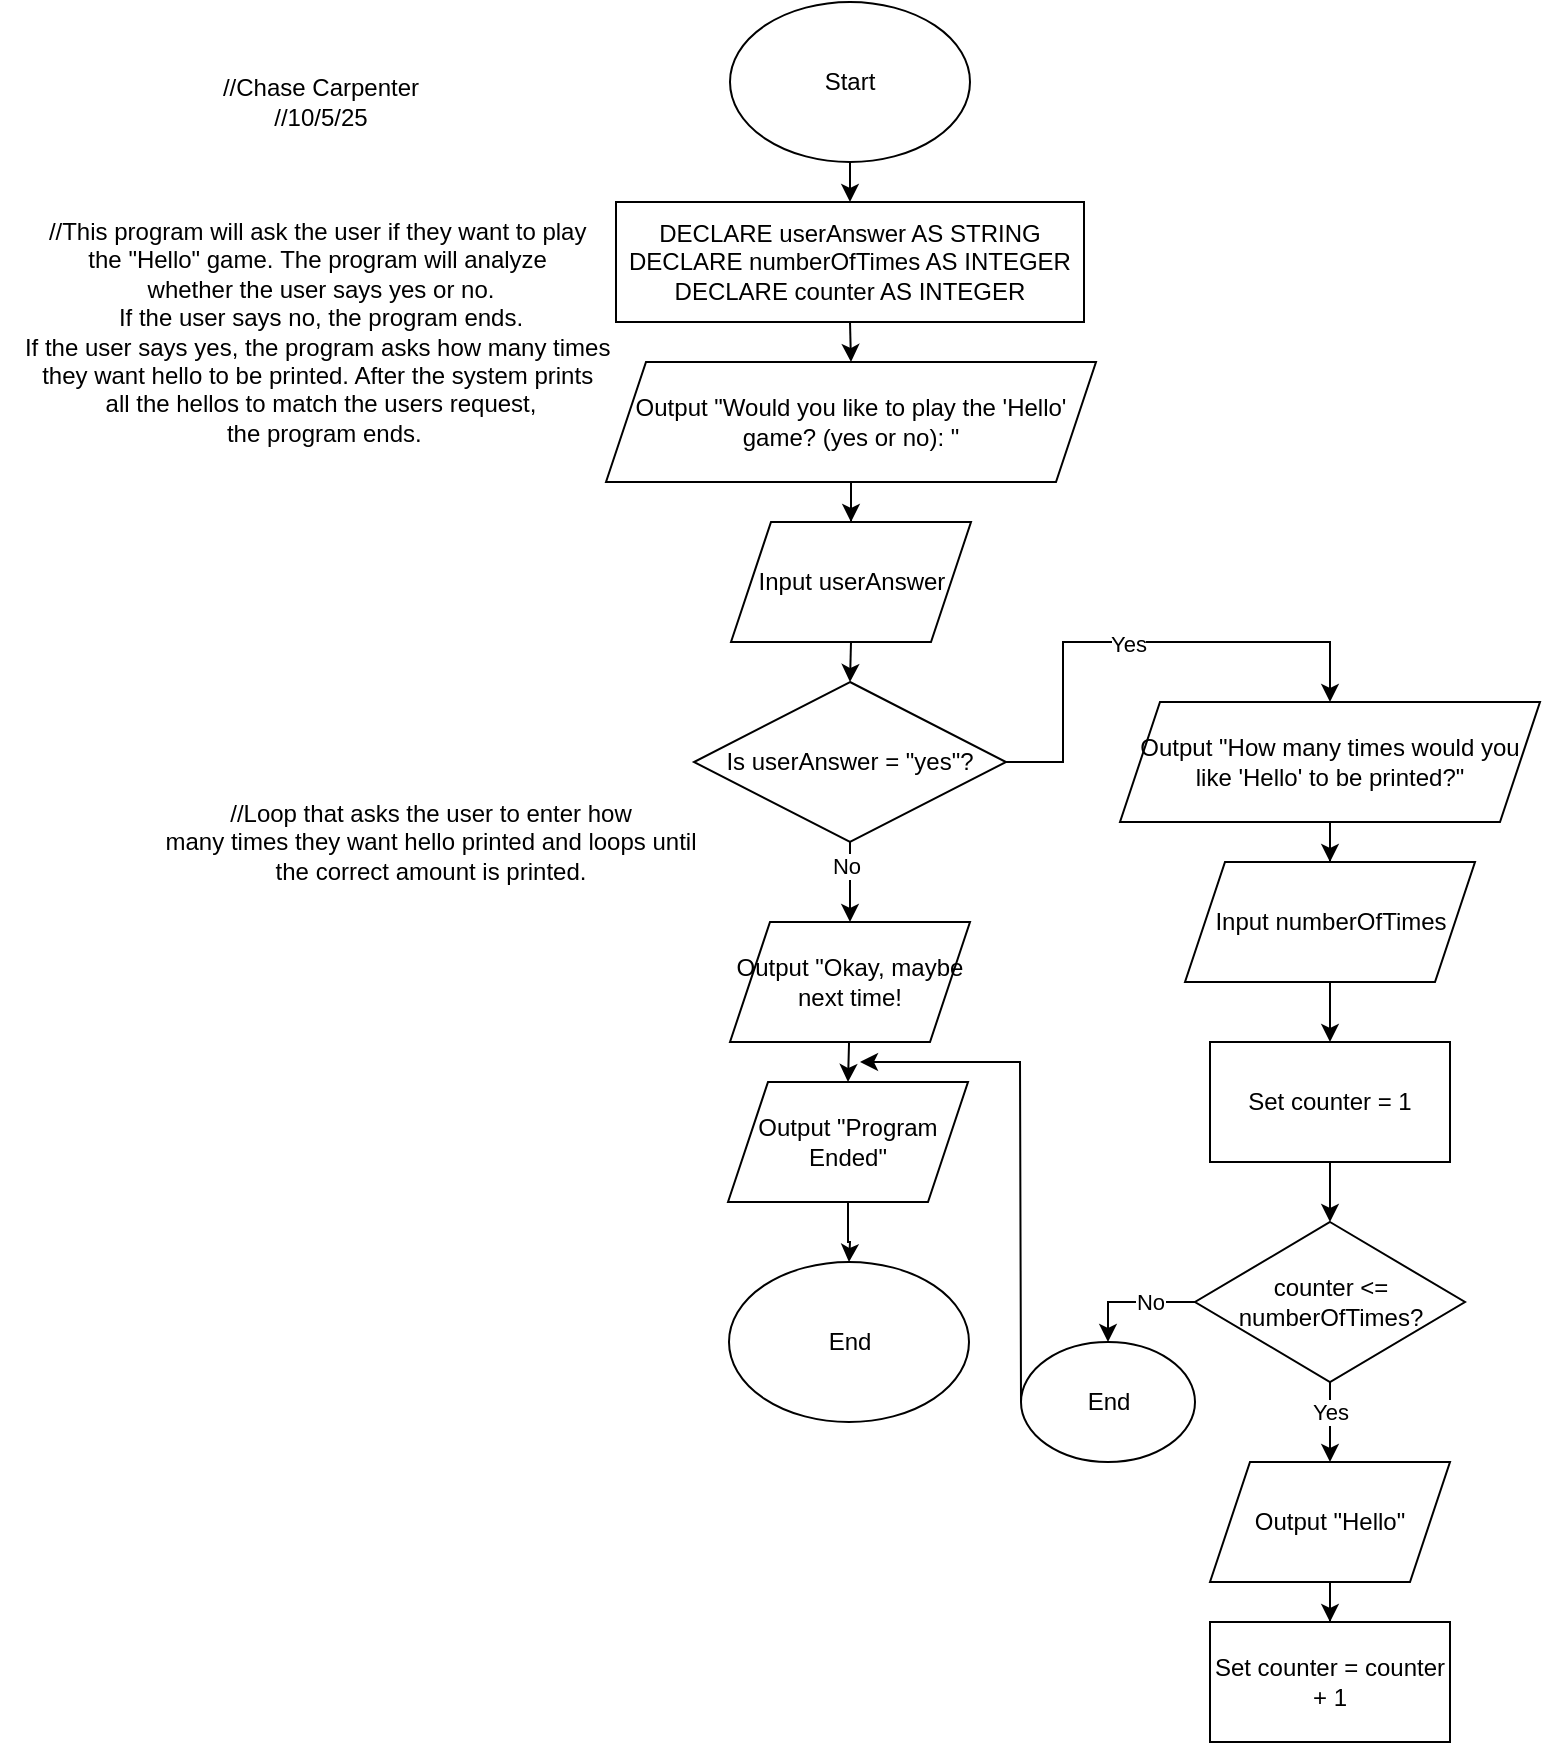 <mxfile version="28.0.6">
  <diagram name="Page-1" id="GoRuliaFGOkzSjrXhK7o">
    <mxGraphModel dx="2066" dy="1201" grid="1" gridSize="10" guides="1" tooltips="1" connect="1" arrows="1" fold="1" page="1" pageScale="1" pageWidth="850" pageHeight="1100" math="0" shadow="0">
      <root>
        <mxCell id="0" />
        <mxCell id="1" parent="0" />
        <mxCell id="vxhoonB1blcbfgKh1ONd-7" style="edgeStyle=orthogonalEdgeStyle;rounded=0;orthogonalLoop=1;jettySize=auto;html=1;exitX=0.5;exitY=1;exitDx=0;exitDy=0;entryX=0.5;entryY=0;entryDx=0;entryDy=0;" edge="1" parent="1" source="vxhoonB1blcbfgKh1ONd-1" target="vxhoonB1blcbfgKh1ONd-6">
          <mxGeometry relative="1" as="geometry" />
        </mxCell>
        <mxCell id="vxhoonB1blcbfgKh1ONd-1" value="Start" style="ellipse;whiteSpace=wrap;html=1;" vertex="1" parent="1">
          <mxGeometry x="365" y="80" width="120" height="80" as="geometry" />
        </mxCell>
        <mxCell id="vxhoonB1blcbfgKh1ONd-5" value="" style="edgeStyle=orthogonalEdgeStyle;rounded=0;orthogonalLoop=1;jettySize=auto;html=1;" edge="1" parent="1" source="vxhoonB1blcbfgKh1ONd-2" target="vxhoonB1blcbfgKh1ONd-4">
          <mxGeometry relative="1" as="geometry" />
        </mxCell>
        <mxCell id="vxhoonB1blcbfgKh1ONd-2" value="Output &quot;Would you like to play the &#39;Hello&#39; game? (yes or no): &quot;" style="shape=parallelogram;perimeter=parallelogramPerimeter;whiteSpace=wrap;html=1;fixedSize=1;" vertex="1" parent="1">
          <mxGeometry x="303" y="260" width="245" height="60" as="geometry" />
        </mxCell>
        <mxCell id="vxhoonB1blcbfgKh1ONd-33" style="edgeStyle=orthogonalEdgeStyle;rounded=0;orthogonalLoop=1;jettySize=auto;html=1;exitX=0.5;exitY=1;exitDx=0;exitDy=0;entryX=0.5;entryY=0;entryDx=0;entryDy=0;" edge="1" parent="1" source="vxhoonB1blcbfgKh1ONd-4" target="vxhoonB1blcbfgKh1ONd-9">
          <mxGeometry relative="1" as="geometry" />
        </mxCell>
        <mxCell id="vxhoonB1blcbfgKh1ONd-4" value="Input userAnswer" style="shape=parallelogram;perimeter=parallelogramPerimeter;whiteSpace=wrap;html=1;fixedSize=1;" vertex="1" parent="1">
          <mxGeometry x="365.5" y="340" width="120" height="60" as="geometry" />
        </mxCell>
        <mxCell id="vxhoonB1blcbfgKh1ONd-8" style="edgeStyle=orthogonalEdgeStyle;rounded=0;orthogonalLoop=1;jettySize=auto;html=1;exitX=0.5;exitY=1;exitDx=0;exitDy=0;entryX=0.5;entryY=0;entryDx=0;entryDy=0;" edge="1" parent="1" source="vxhoonB1blcbfgKh1ONd-6" target="vxhoonB1blcbfgKh1ONd-2">
          <mxGeometry relative="1" as="geometry" />
        </mxCell>
        <mxCell id="vxhoonB1blcbfgKh1ONd-6" value="&lt;div&gt;&lt;br&gt;&lt;/div&gt;&lt;div&gt;DECLARE userAnswer AS STRING&lt;/div&gt;&lt;div&gt;DECLARE numberOfTimes AS INTEGER&lt;/div&gt;&lt;div&gt;DECLARE counter AS INTEGER&lt;/div&gt;&lt;div&gt;&lt;br&gt;&lt;/div&gt;" style="rounded=0;whiteSpace=wrap;html=1;" vertex="1" parent="1">
          <mxGeometry x="308" y="180" width="234" height="60" as="geometry" />
        </mxCell>
        <mxCell id="vxhoonB1blcbfgKh1ONd-25" style="edgeStyle=orthogonalEdgeStyle;rounded=0;orthogonalLoop=1;jettySize=auto;html=1;exitX=1;exitY=0.5;exitDx=0;exitDy=0;entryX=0.5;entryY=0;entryDx=0;entryDy=0;" edge="1" parent="1" source="vxhoonB1blcbfgKh1ONd-9" target="vxhoonB1blcbfgKh1ONd-10">
          <mxGeometry relative="1" as="geometry" />
        </mxCell>
        <mxCell id="vxhoonB1blcbfgKh1ONd-26" value="Yes" style="edgeLabel;html=1;align=center;verticalAlign=middle;resizable=0;points=[];" vertex="1" connectable="0" parent="vxhoonB1blcbfgKh1ONd-25">
          <mxGeometry x="-0.045" y="-1" relative="1" as="geometry">
            <mxPoint as="offset" />
          </mxGeometry>
        </mxCell>
        <mxCell id="vxhoonB1blcbfgKh1ONd-28" value="" style="edgeStyle=orthogonalEdgeStyle;rounded=0;orthogonalLoop=1;jettySize=auto;html=1;" edge="1" parent="1" target="vxhoonB1blcbfgKh1ONd-27">
          <mxGeometry relative="1" as="geometry">
            <mxPoint x="424" y="580" as="sourcePoint" />
          </mxGeometry>
        </mxCell>
        <mxCell id="vxhoonB1blcbfgKh1ONd-35" style="edgeStyle=orthogonalEdgeStyle;rounded=0;orthogonalLoop=1;jettySize=auto;html=1;exitX=0.5;exitY=1;exitDx=0;exitDy=0;entryX=0.5;entryY=0;entryDx=0;entryDy=0;" edge="1" parent="1" source="vxhoonB1blcbfgKh1ONd-9" target="vxhoonB1blcbfgKh1ONd-34">
          <mxGeometry relative="1" as="geometry" />
        </mxCell>
        <mxCell id="vxhoonB1blcbfgKh1ONd-36" value="No" style="edgeLabel;html=1;align=center;verticalAlign=middle;resizable=0;points=[];" vertex="1" connectable="0" parent="vxhoonB1blcbfgKh1ONd-35">
          <mxGeometry x="-0.4" y="-2" relative="1" as="geometry">
            <mxPoint as="offset" />
          </mxGeometry>
        </mxCell>
        <mxCell id="vxhoonB1blcbfgKh1ONd-9" value="Is userAnswer = &quot;yes&quot;?" style="rhombus;whiteSpace=wrap;html=1;" vertex="1" parent="1">
          <mxGeometry x="347" y="420" width="156" height="80" as="geometry" />
        </mxCell>
        <mxCell id="vxhoonB1blcbfgKh1ONd-12" value="" style="edgeStyle=orthogonalEdgeStyle;rounded=0;orthogonalLoop=1;jettySize=auto;html=1;" edge="1" parent="1" source="vxhoonB1blcbfgKh1ONd-10" target="vxhoonB1blcbfgKh1ONd-11">
          <mxGeometry relative="1" as="geometry" />
        </mxCell>
        <mxCell id="vxhoonB1blcbfgKh1ONd-10" value="Output&amp;nbsp;&quot;How many times would you like &#39;Hello&#39; to be printed?&quot;" style="shape=parallelogram;perimeter=parallelogramPerimeter;whiteSpace=wrap;html=1;fixedSize=1;" vertex="1" parent="1">
          <mxGeometry x="560" y="430" width="210" height="60" as="geometry" />
        </mxCell>
        <mxCell id="vxhoonB1blcbfgKh1ONd-14" value="" style="edgeStyle=orthogonalEdgeStyle;rounded=0;orthogonalLoop=1;jettySize=auto;html=1;" edge="1" parent="1" source="vxhoonB1blcbfgKh1ONd-11" target="vxhoonB1blcbfgKh1ONd-13">
          <mxGeometry relative="1" as="geometry" />
        </mxCell>
        <mxCell id="vxhoonB1blcbfgKh1ONd-11" value="Input numberOfTimes" style="shape=parallelogram;perimeter=parallelogramPerimeter;whiteSpace=wrap;html=1;fixedSize=1;" vertex="1" parent="1">
          <mxGeometry x="592.5" y="510" width="145" height="60" as="geometry" />
        </mxCell>
        <mxCell id="vxhoonB1blcbfgKh1ONd-16" value="" style="edgeStyle=orthogonalEdgeStyle;rounded=0;orthogonalLoop=1;jettySize=auto;html=1;" edge="1" parent="1" source="vxhoonB1blcbfgKh1ONd-13" target="vxhoonB1blcbfgKh1ONd-15">
          <mxGeometry relative="1" as="geometry" />
        </mxCell>
        <mxCell id="vxhoonB1blcbfgKh1ONd-13" value="Set counter = 1" style="whiteSpace=wrap;html=1;" vertex="1" parent="1">
          <mxGeometry x="605" y="600" width="120" height="60" as="geometry" />
        </mxCell>
        <mxCell id="vxhoonB1blcbfgKh1ONd-18" style="edgeStyle=orthogonalEdgeStyle;rounded=0;orthogonalLoop=1;jettySize=auto;html=1;exitX=0.5;exitY=1;exitDx=0;exitDy=0;entryX=0.5;entryY=0;entryDx=0;entryDy=0;" edge="1" parent="1" source="vxhoonB1blcbfgKh1ONd-15" target="vxhoonB1blcbfgKh1ONd-17">
          <mxGeometry relative="1" as="geometry" />
        </mxCell>
        <mxCell id="vxhoonB1blcbfgKh1ONd-19" value="Yes" style="edgeLabel;html=1;align=center;verticalAlign=middle;resizable=0;points=[];" vertex="1" connectable="0" parent="vxhoonB1blcbfgKh1ONd-18">
          <mxGeometry x="-0.267" relative="1" as="geometry">
            <mxPoint as="offset" />
          </mxGeometry>
        </mxCell>
        <mxCell id="vxhoonB1blcbfgKh1ONd-40" style="edgeStyle=orthogonalEdgeStyle;rounded=0;orthogonalLoop=1;jettySize=auto;html=1;exitX=0;exitY=0.5;exitDx=0;exitDy=0;entryX=0.5;entryY=0;entryDx=0;entryDy=0;" edge="1" parent="1" source="vxhoonB1blcbfgKh1ONd-15" target="vxhoonB1blcbfgKh1ONd-39">
          <mxGeometry relative="1" as="geometry" />
        </mxCell>
        <mxCell id="vxhoonB1blcbfgKh1ONd-41" value="No" style="edgeLabel;html=1;align=center;verticalAlign=middle;resizable=0;points=[];" vertex="1" connectable="0" parent="vxhoonB1blcbfgKh1ONd-40">
          <mxGeometry x="-0.26" relative="1" as="geometry">
            <mxPoint x="1" as="offset" />
          </mxGeometry>
        </mxCell>
        <mxCell id="vxhoonB1blcbfgKh1ONd-15" value="counter &amp;lt;= numberOfTimes?" style="rhombus;whiteSpace=wrap;html=1;" vertex="1" parent="1">
          <mxGeometry x="597.5" y="690" width="135" height="80" as="geometry" />
        </mxCell>
        <mxCell id="vxhoonB1blcbfgKh1ONd-24" value="" style="edgeStyle=orthogonalEdgeStyle;rounded=0;orthogonalLoop=1;jettySize=auto;html=1;" edge="1" parent="1" source="vxhoonB1blcbfgKh1ONd-17" target="vxhoonB1blcbfgKh1ONd-23">
          <mxGeometry relative="1" as="geometry" />
        </mxCell>
        <mxCell id="vxhoonB1blcbfgKh1ONd-17" value="Output &quot;Hello&quot;" style="shape=parallelogram;perimeter=parallelogramPerimeter;whiteSpace=wrap;html=1;fixedSize=1;" vertex="1" parent="1">
          <mxGeometry x="605" y="810" width="120" height="60" as="geometry" />
        </mxCell>
        <mxCell id="vxhoonB1blcbfgKh1ONd-23" value="Set counter = counter + 1" style="whiteSpace=wrap;html=1;" vertex="1" parent="1">
          <mxGeometry x="605" y="890" width="120" height="60" as="geometry" />
        </mxCell>
        <mxCell id="vxhoonB1blcbfgKh1ONd-30" value="" style="edgeStyle=orthogonalEdgeStyle;rounded=0;orthogonalLoop=1;jettySize=auto;html=1;" edge="1" parent="1" source="vxhoonB1blcbfgKh1ONd-27">
          <mxGeometry relative="1" as="geometry">
            <mxPoint x="424.5" y="710" as="targetPoint" />
          </mxGeometry>
        </mxCell>
        <mxCell id="vxhoonB1blcbfgKh1ONd-27" value="Output &quot;Program Ended&quot;" style="shape=parallelogram;perimeter=parallelogramPerimeter;whiteSpace=wrap;html=1;fixedSize=1;" vertex="1" parent="1">
          <mxGeometry x="364" y="620" width="120" height="60" as="geometry" />
        </mxCell>
        <mxCell id="vxhoonB1blcbfgKh1ONd-32" value="End" style="ellipse;whiteSpace=wrap;html=1;" vertex="1" parent="1">
          <mxGeometry x="364.5" y="710" width="120" height="80" as="geometry" />
        </mxCell>
        <mxCell id="vxhoonB1blcbfgKh1ONd-34" value="Output &quot;Okay, maybe next time!" style="shape=parallelogram;perimeter=parallelogramPerimeter;whiteSpace=wrap;html=1;fixedSize=1;" vertex="1" parent="1">
          <mxGeometry x="365" y="540" width="120" height="60" as="geometry" />
        </mxCell>
        <mxCell id="vxhoonB1blcbfgKh1ONd-39" value="End" style="ellipse;whiteSpace=wrap;html=1;" vertex="1" parent="1">
          <mxGeometry x="510.5" y="750" width="87" height="60" as="geometry" />
        </mxCell>
        <mxCell id="vxhoonB1blcbfgKh1ONd-42" value="" style="endArrow=classic;html=1;rounded=0;exitX=0;exitY=0.5;exitDx=0;exitDy=0;" edge="1" parent="1" source="vxhoonB1blcbfgKh1ONd-39">
          <mxGeometry width="50" height="50" relative="1" as="geometry">
            <mxPoint x="510" y="690" as="sourcePoint" />
            <mxPoint x="430" y="610" as="targetPoint" />
            <Array as="points">
              <mxPoint x="510" y="610" />
            </Array>
          </mxGeometry>
        </mxCell>
        <mxCell id="vxhoonB1blcbfgKh1ONd-43" value="//Chase Carpenter&lt;div&gt;//10/5/25&lt;/div&gt;" style="text;html=1;align=center;verticalAlign=middle;resizable=0;points=[];autosize=1;strokeColor=none;fillColor=none;" vertex="1" parent="1">
          <mxGeometry x="100" y="110" width="120" height="40" as="geometry" />
        </mxCell>
        <mxCell id="vxhoonB1blcbfgKh1ONd-44" value="//This program will ask the user if they want to play&amp;nbsp;&lt;div&gt;the &quot;Hello&quot; game.&amp;nbsp;&lt;span style=&quot;background-color: transparent; color: light-dark(rgb(0, 0, 0), rgb(255, 255, 255));&quot;&gt;The program will analyze&amp;nbsp;&lt;/span&gt;&lt;/div&gt;&lt;div&gt;&lt;span style=&quot;background-color: transparent; color: light-dark(rgb(0, 0, 0), rgb(255, 255, 255));&quot;&gt;whether the user says yes or no.&lt;/span&gt;&lt;div&gt;If the user says no, the program ends.&lt;/div&gt;&lt;div&gt;If the user says yes, the program asks how many times&amp;nbsp;&lt;/div&gt;&lt;div&gt;they want hello&amp;nbsp;&lt;span style=&quot;background-color: transparent; color: light-dark(rgb(0, 0, 0), rgb(255, 255, 255));&quot;&gt;to be printed. After the system prints&amp;nbsp;&lt;/span&gt;&lt;/div&gt;&lt;div&gt;&lt;span style=&quot;background-color: transparent; color: light-dark(rgb(0, 0, 0), rgb(255, 255, 255));&quot;&gt;all the hellos to&amp;nbsp;&lt;/span&gt;&lt;span style=&quot;background-color: transparent; color: light-dark(rgb(0, 0, 0), rgb(255, 255, 255));&quot;&gt;match the users request,&lt;/span&gt;&lt;/div&gt;&lt;div&gt;&lt;span style=&quot;background-color: transparent; color: light-dark(rgb(0, 0, 0), rgb(255, 255, 255));&quot;&gt;&amp;nbsp;&lt;/span&gt;&lt;span style=&quot;background-color: transparent; color: light-dark(rgb(0, 0, 0), rgb(255, 255, 255));&quot;&gt;the program ends.&lt;/span&gt;&lt;/div&gt;&lt;/div&gt;" style="text;html=1;align=center;verticalAlign=middle;resizable=0;points=[];autosize=1;strokeColor=none;fillColor=none;" vertex="1" parent="1">
          <mxGeometry y="180" width="320" height="130" as="geometry" />
        </mxCell>
        <mxCell id="vxhoonB1blcbfgKh1ONd-45" value="//Loop that asks the user to enter how&lt;div&gt;many times they want hello printed and loops until&lt;/div&gt;&lt;div&gt;the correct amount is printed.&lt;/div&gt;" style="text;html=1;align=center;verticalAlign=middle;resizable=0;points=[];autosize=1;strokeColor=none;fillColor=none;" vertex="1" parent="1">
          <mxGeometry x="70" y="470" width="290" height="60" as="geometry" />
        </mxCell>
      </root>
    </mxGraphModel>
  </diagram>
</mxfile>
